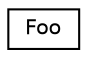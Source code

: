 digraph "Graphical Class Hierarchy"
{
  edge [fontname="Helvetica",fontsize="10",labelfontname="Helvetica",labelfontsize="10"];
  node [fontname="Helvetica",fontsize="10",shape=record];
  rankdir="LR";
  Node1 [label="Foo",height=0.2,width=0.4,color="black", fillcolor="white", style="filled",URL="$structFoo.html"];
}
